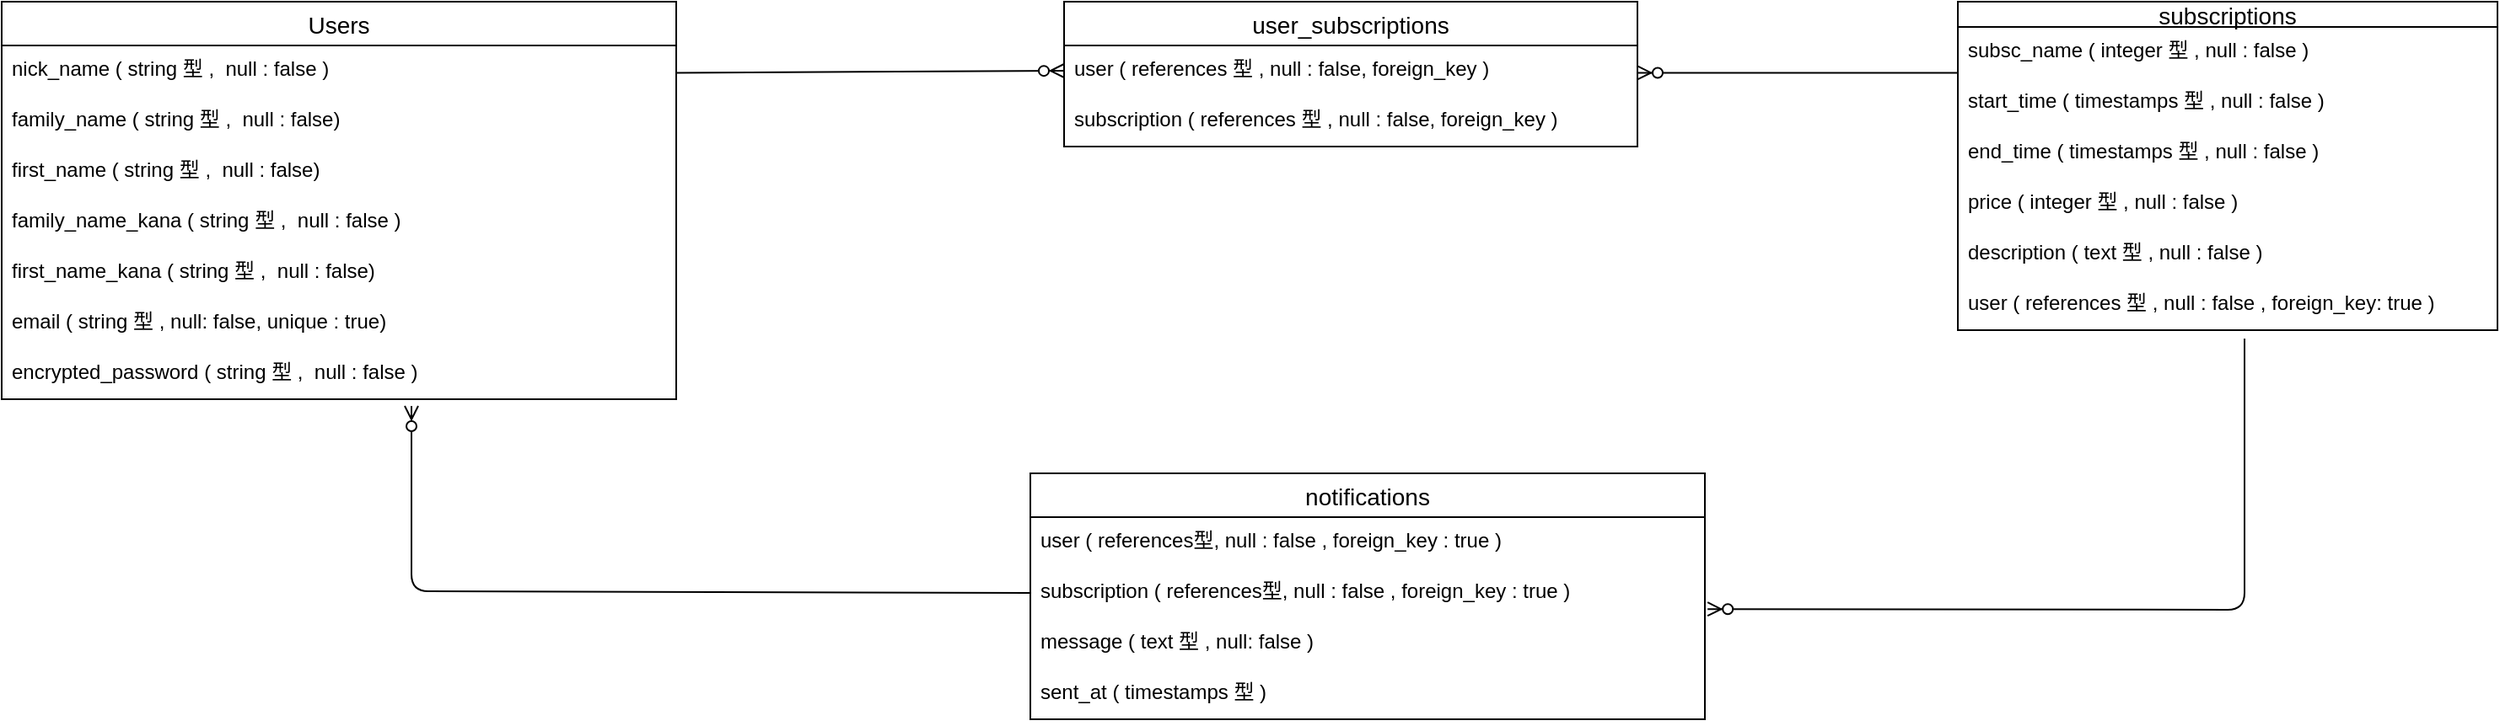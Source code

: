 <mxfile>
    <diagram id="yD7gqy5YW1mivAmTnVUS" name="ページ1">
        <mxGraphModel dx="2263" dy="692" grid="1" gridSize="10" guides="1" tooltips="1" connect="1" arrows="1" fold="1" page="1" pageScale="1" pageWidth="827" pageHeight="1169" math="0" shadow="0">
            <root>
                <mxCell id="0"/>
                <mxCell id="1" parent="0"/>
                <mxCell id="2" value="Users" style="swimlane;fontStyle=0;childLayout=stackLayout;horizontal=1;startSize=26;horizontalStack=0;resizeParent=1;resizeParentMax=0;resizeLast=0;collapsible=1;marginBottom=0;align=center;fontSize=14;" parent="1" vertex="1">
                    <mxGeometry x="-980" width="400" height="236" as="geometry"/>
                </mxCell>
                <mxCell id="5" value="nick_name ( string 型 ,  null : false )&#10;" style="text;strokeColor=none;fillColor=none;spacingLeft=4;spacingRight=4;overflow=hidden;rotatable=0;points=[[0,0.5],[1,0.5]];portConstraint=eastwest;fontSize=12;" parent="2" vertex="1">
                    <mxGeometry y="26" width="400" height="30" as="geometry"/>
                </mxCell>
                <mxCell id="66" value="family_name ( string 型 ,  null : false)&#10;" style="text;strokeColor=none;fillColor=none;spacingLeft=4;spacingRight=4;overflow=hidden;rotatable=0;points=[[0,0.5],[1,0.5]];portConstraint=eastwest;fontSize=12;" vertex="1" parent="2">
                    <mxGeometry y="56" width="400" height="30" as="geometry"/>
                </mxCell>
                <mxCell id="67" value="first_name ( string 型 ,  null : false)&#10;" style="text;strokeColor=none;fillColor=none;spacingLeft=4;spacingRight=4;overflow=hidden;rotatable=0;points=[[0,0.5],[1,0.5]];portConstraint=eastwest;fontSize=12;" vertex="1" parent="2">
                    <mxGeometry y="86" width="400" height="30" as="geometry"/>
                </mxCell>
                <mxCell id="68" value="family_name_kana ( string 型 ,  null : false )&#10;" style="text;strokeColor=none;fillColor=none;spacingLeft=4;spacingRight=4;overflow=hidden;rotatable=0;points=[[0,0.5],[1,0.5]];portConstraint=eastwest;fontSize=12;" vertex="1" parent="2">
                    <mxGeometry y="116" width="400" height="30" as="geometry"/>
                </mxCell>
                <mxCell id="71" value="first_name_kana ( string 型 ,  null : false)&#10;" style="text;strokeColor=none;fillColor=none;spacingLeft=4;spacingRight=4;overflow=hidden;rotatable=0;points=[[0,0.5],[1,0.5]];portConstraint=eastwest;fontSize=12;" vertex="1" parent="2">
                    <mxGeometry y="146" width="400" height="30" as="geometry"/>
                </mxCell>
                <mxCell id="4" value="email ( string 型 , null: false, unique : true)" style="text;strokeColor=none;fillColor=none;spacingLeft=4;spacingRight=4;overflow=hidden;rotatable=0;points=[[0,0.5],[1,0.5]];portConstraint=eastwest;fontSize=12;" parent="2" vertex="1">
                    <mxGeometry y="176" width="400" height="30" as="geometry"/>
                </mxCell>
                <mxCell id="69" value="encrypted_password ( string 型 ,  null : false )&#10;" style="text;strokeColor=none;fillColor=none;spacingLeft=4;spacingRight=4;overflow=hidden;rotatable=0;points=[[0,0.5],[1,0.5]];portConstraint=eastwest;fontSize=12;" vertex="1" parent="2">
                    <mxGeometry y="206" width="400" height="30" as="geometry"/>
                </mxCell>
                <mxCell id="33" value="user_subscriptions" style="swimlane;fontStyle=0;childLayout=stackLayout;horizontal=1;startSize=26;horizontalStack=0;resizeParent=1;resizeParentMax=0;resizeLast=0;collapsible=1;marginBottom=0;align=center;fontSize=14;" parent="1" vertex="1">
                    <mxGeometry x="-350" width="340" height="86" as="geometry"/>
                </mxCell>
                <mxCell id="35" value="user ( references 型 , null : false, foreign_key )" style="text;strokeColor=none;fillColor=none;spacingLeft=4;spacingRight=4;overflow=hidden;rotatable=0;points=[[0,0.5],[1,0.5]];portConstraint=eastwest;fontSize=12;" parent="33" vertex="1">
                    <mxGeometry y="26" width="340" height="30" as="geometry"/>
                </mxCell>
                <mxCell id="37" value="subscription ( references 型 , null : false, foreign_key )" style="text;strokeColor=none;fillColor=none;spacingLeft=4;spacingRight=4;overflow=hidden;rotatable=0;points=[[0,0.5],[1,0.5]];portConstraint=eastwest;fontSize=12;" parent="33" vertex="1">
                    <mxGeometry y="56" width="340" height="30" as="geometry"/>
                </mxCell>
                <mxCell id="38" value="subscriptions" style="swimlane;fontStyle=0;childLayout=stackLayout;horizontal=1;startSize=15;horizontalStack=0;resizeParent=1;resizeParentMax=0;resizeLast=0;collapsible=1;marginBottom=0;align=center;fontSize=14;" parent="1" vertex="1">
                    <mxGeometry x="180" width="320" height="195" as="geometry"/>
                </mxCell>
                <mxCell id="39" value="subsc_name ( integer 型 , null : false )" style="text;strokeColor=none;fillColor=none;spacingLeft=4;spacingRight=4;overflow=hidden;rotatable=0;points=[[0,0.5],[1,0.5]];portConstraint=eastwest;fontSize=12;" parent="38" vertex="1">
                    <mxGeometry y="15" width="320" height="30" as="geometry"/>
                </mxCell>
                <mxCell id="40" value="start_time ( timestamps 型 , null : false )" style="text;strokeColor=none;fillColor=none;spacingLeft=4;spacingRight=4;overflow=hidden;rotatable=0;points=[[0,0.5],[1,0.5]];portConstraint=eastwest;fontSize=12;" parent="38" vertex="1">
                    <mxGeometry y="45" width="320" height="30" as="geometry"/>
                </mxCell>
                <mxCell id="41" value="end_time ( timestamps 型 , null : false )" style="text;strokeColor=none;fillColor=none;spacingLeft=4;spacingRight=4;overflow=hidden;rotatable=0;points=[[0,0.5],[1,0.5]];portConstraint=eastwest;fontSize=12;" parent="38" vertex="1">
                    <mxGeometry y="75" width="320" height="30" as="geometry"/>
                </mxCell>
                <mxCell id="42" value="price ( integer 型 , null : false )" style="text;strokeColor=none;fillColor=none;spacingLeft=4;spacingRight=4;overflow=hidden;rotatable=0;points=[[0,0.5],[1,0.5]];portConstraint=eastwest;fontSize=12;" parent="38" vertex="1">
                    <mxGeometry y="105" width="320" height="30" as="geometry"/>
                </mxCell>
                <mxCell id="43" value="description ( text 型 , null : false )" style="text;strokeColor=none;fillColor=none;spacingLeft=4;spacingRight=4;overflow=hidden;rotatable=0;points=[[0,0.5],[1,0.5]];portConstraint=eastwest;fontSize=12;" parent="38" vertex="1">
                    <mxGeometry y="135" width="320" height="30" as="geometry"/>
                </mxCell>
                <mxCell id="72" value="user ( references 型 , null : false , foreign_key: true )" style="text;strokeColor=none;fillColor=none;spacingLeft=4;spacingRight=4;overflow=hidden;rotatable=0;points=[[0,0.5],[1,0.5]];portConstraint=eastwest;fontSize=12;" vertex="1" parent="38">
                    <mxGeometry y="165" width="320" height="30" as="geometry"/>
                </mxCell>
                <mxCell id="44" value="notifications" style="swimlane;fontStyle=0;childLayout=stackLayout;horizontal=1;startSize=26;horizontalStack=0;resizeParent=1;resizeParentMax=0;resizeLast=0;collapsible=1;marginBottom=0;align=center;fontSize=14;" parent="1" vertex="1">
                    <mxGeometry x="-370" y="280" width="400" height="146" as="geometry"/>
                </mxCell>
                <mxCell id="45" value="user ( references型, null : false , foreign_key : true )" style="text;strokeColor=none;fillColor=none;spacingLeft=4;spacingRight=4;overflow=hidden;rotatable=0;points=[[0,0.5],[1,0.5]];portConstraint=eastwest;fontSize=12;" parent="44" vertex="1">
                    <mxGeometry y="26" width="400" height="30" as="geometry"/>
                </mxCell>
                <mxCell id="46" value="subscription ( references型, null : false , foreign_key : true )" style="text;strokeColor=none;fillColor=none;spacingLeft=4;spacingRight=4;overflow=hidden;rotatable=0;points=[[0,0.5],[1,0.5]];portConstraint=eastwest;fontSize=12;" parent="44" vertex="1">
                    <mxGeometry y="56" width="400" height="30" as="geometry"/>
                </mxCell>
                <mxCell id="47" value="message ( text 型 , null: false )&#10;" style="text;strokeColor=none;fillColor=none;spacingLeft=4;spacingRight=4;overflow=hidden;rotatable=0;points=[[0,0.5],[1,0.5]];portConstraint=eastwest;fontSize=12;" parent="44" vertex="1">
                    <mxGeometry y="86" width="400" height="30" as="geometry"/>
                </mxCell>
                <mxCell id="48" value="sent_at ( timestamps 型 )&#10;" style="text;strokeColor=none;fillColor=none;spacingLeft=4;spacingRight=4;overflow=hidden;rotatable=0;points=[[0,0.5],[1,0.5]];portConstraint=eastwest;fontSize=12;" parent="44" vertex="1">
                    <mxGeometry y="116" width="400" height="30" as="geometry"/>
                </mxCell>
                <mxCell id="59" value="" style="fontSize=12;html=1;endArrow=ERzeroToMany;endFill=1;entryX=0;entryY=0.5;entryDx=0;entryDy=0;" edge="1" parent="1" target="35">
                    <mxGeometry width="100" height="100" relative="1" as="geometry">
                        <mxPoint x="-580" y="42.23" as="sourcePoint"/>
                        <mxPoint x="-390" y="42.23" as="targetPoint"/>
                    </mxGeometry>
                </mxCell>
                <mxCell id="61" value="" style="fontSize=12;html=1;endArrow=ERzeroToMany;endFill=1;" edge="1" parent="1">
                    <mxGeometry width="100" height="100" relative="1" as="geometry">
                        <mxPoint x="180" y="42.23" as="sourcePoint"/>
                        <mxPoint x="-10" y="42.23" as="targetPoint"/>
                    </mxGeometry>
                </mxCell>
                <mxCell id="64" value="" style="fontSize=12;html=1;endArrow=ERzeroToMany;endFill=1;exitX=0;exitY=0.5;exitDx=0;exitDy=0;" edge="1" parent="1" source="46">
                    <mxGeometry width="100" height="100" relative="1" as="geometry">
                        <mxPoint x="-740" y="555.641" as="sourcePoint"/>
                        <mxPoint x="-737" y="240" as="targetPoint"/>
                        <Array as="points">
                            <mxPoint x="-737" y="350"/>
                        </Array>
                    </mxGeometry>
                </mxCell>
                <mxCell id="65" value="" style="fontSize=12;html=1;endArrow=ERzeroToMany;endFill=1;entryX=1.004;entryY=-0.18;entryDx=0;entryDy=0;entryPerimeter=0;" edge="1" parent="1" target="47">
                    <mxGeometry width="100" height="100" relative="1" as="geometry">
                        <mxPoint x="350" y="200" as="sourcePoint"/>
                        <mxPoint x="40" y="360" as="targetPoint"/>
                        <Array as="points">
                            <mxPoint x="350" y="361"/>
                        </Array>
                    </mxGeometry>
                </mxCell>
            </root>
        </mxGraphModel>
    </diagram>
</mxfile>